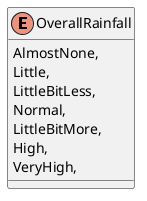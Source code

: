 @startuml
enum OverallRainfall {
    AlmostNone,
    Little,
    LittleBitLess,
    Normal,
    LittleBitMore,
    High,
    VeryHigh,
}
@enduml
